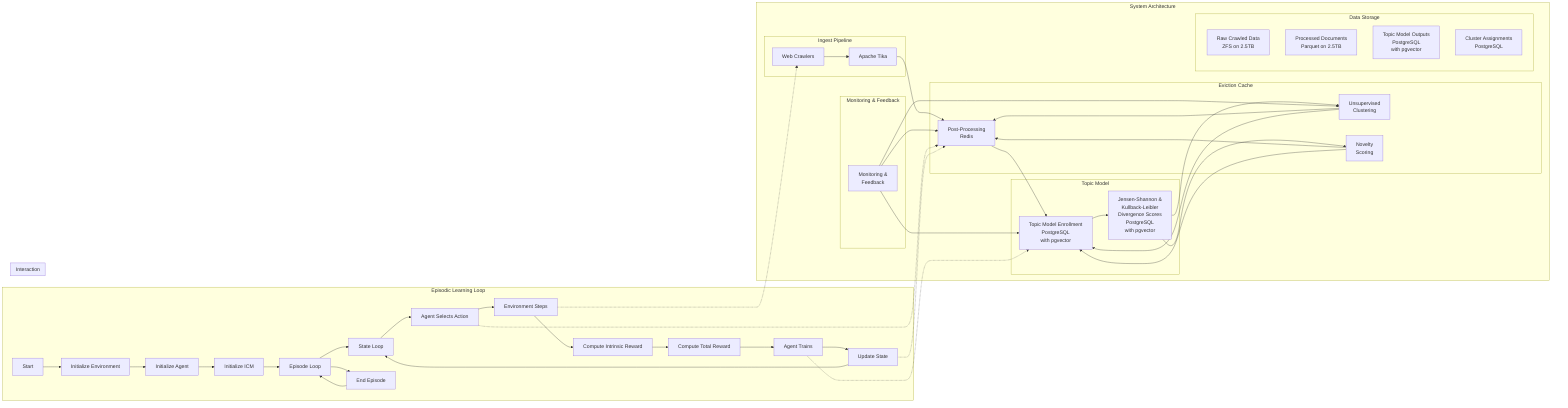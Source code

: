 graph LR
    subgraph System Architecture
        A[Web Crawlers] --> B[Apache Tika] --> C[Post-Processing] --> D[Topic Model Enrollment]
        D --> E[Jensen-Shannon & <br/> Kullback-Leibler <br/> Divergence Scores] 
        E --> F[Unsupervised <br/> Clustering]
        E --> G[Novelty <br/> Scoring]
        F --> C 
        F --> D
        G --> C
        G --> D
        H[Monitoring & <br/> Feedback] --> C
        H[Monitoring & <br/> Feedback] --> D
        H[Monitoring & <br/> Feedback] --> F

        subgraph Ingest Pipeline
            A
            B
        end

        subgraph Topic Model
            D[Topic Model Enrollment <br/> PostgreSQL <br/> with pgvector]
            E[Jensen-Shannon & <br/> Kullback-Leibler <br/> Divergence Scores <br/> PostgreSQL <br/> with pgvector]
        end

        subgraph Eviction Cache
            C[Post-Processing <br/> Redis]
            F[Unsupervised <br/> Clustering]
            G[Novelty <br/> Scoring]
        end

        subgraph Data Storage
            I[Raw Crawled Data <br/> ZFS on 2.5TB] 
            J[Processed Documents <br/> Parquet on 2.5TB]
            K[Topic Model Outputs <br/> PostgreSQL <br/> with pgvector]
            L[Cluster Assignments <br/> PostgreSQL]
        end

        subgraph Monitoring & Feedback
            H
        end
    end

    subgraph Episodic Learning Loop
        AA[Start] --> BB[Initialize Environment]
        BB --> CC[Initialize Agent]
        CC --> DD[Initialize ICM]
        DD --> EE[Episode Loop]
        EE --> FF[State Loop]
        FF --> GG[Agent Selects Action]
        GG --> HH[Environment Steps]
        HH --> II[Compute Intrinsic Reward]
        II --> JJ[Compute Total Reward]
        JJ --> KK[Agent Trains]
        KK --> LL[Update State]
        LL --> FF
        EE --> MM[End Episode]
        MM --> EE
    end

    subgraph Interaction
        GG -.-> C
        HH -.-> A
        KK -.-> D
        LL -.-> C
    end